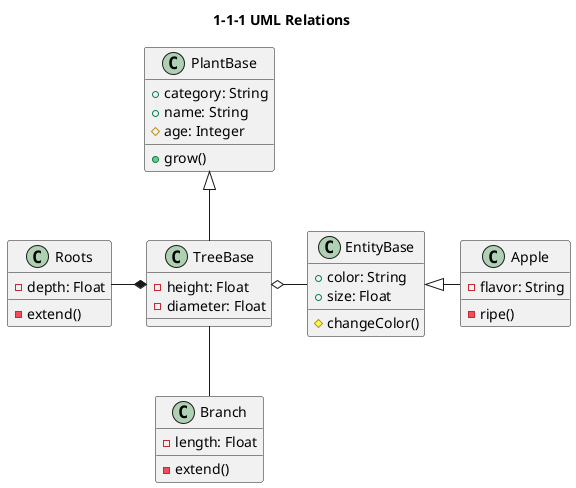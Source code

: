 @startuml
' Settings
' ============================

' use +,#,- instead of icons
'skinparam classAttributeIconSize 0

' horizontal distance in px
' skinparam nodesep 60 

' vertical distance in px
' skinparam ranksep 50

' use only straight lines (ortho/polyline)
skinparam linetype ortho

' title
title 1-1-1 UML Relations

' Abstract Classes
' ============================
class PlantBase{
    +category: String
    +name: String
    #age: Integer
    +grow()
}

class TreeBase{
    -height: Float
    -diameter: Float
}

' Trees contain entities such as flowers, fruits, leaves 
class EntityBase{
    +color: String
    +size: Float
    #changeColor()
}

' Concrete Classes
' ============================

class Roots{
    -depth: Float
    -extend()
}

class Apple{
    -flavor: String
    -ripe()
}

class Branch{
    -length: Float
    -extend()
}

' Relations
' ================================

' Inheritance
PlantBase <|-- TreeBase

' Composition
TreeBase *-left- Roots

' Association
TreeBase -- Branch

' Aggregation
TreeBase o-right- EntityBase

EntityBase <|-right- Apple  


@enduml